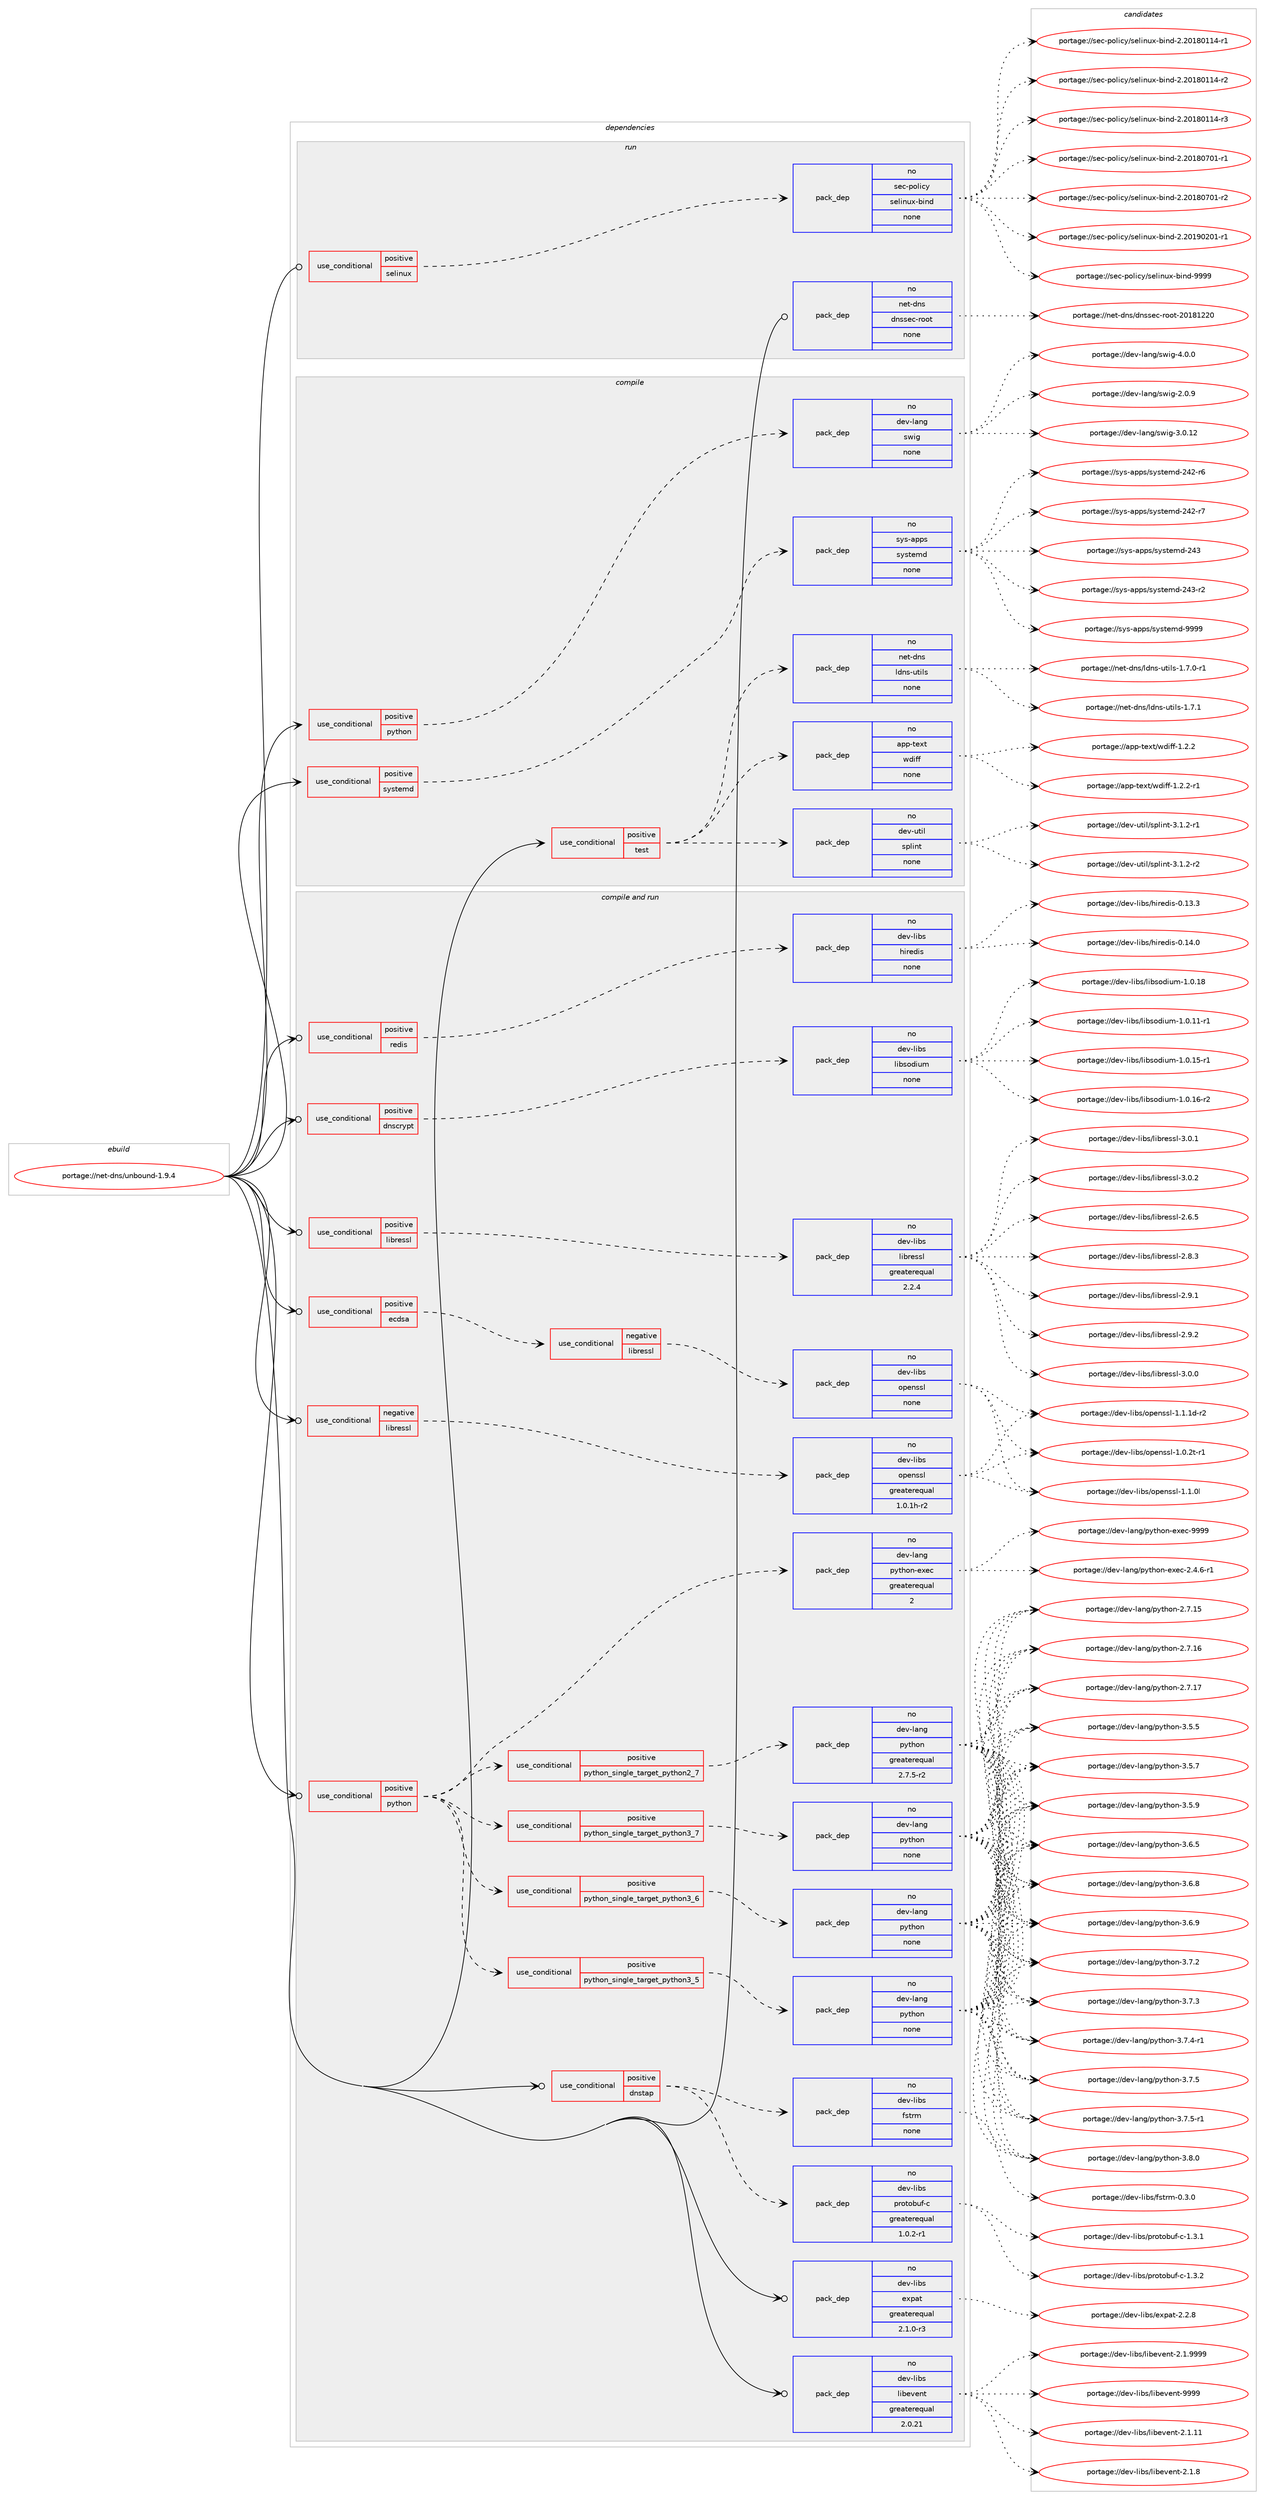 digraph prolog {

# *************
# Graph options
# *************

newrank=true;
concentrate=true;
compound=true;
graph [rankdir=LR,fontname=Helvetica,fontsize=10,ranksep=1.5];#, ranksep=2.5, nodesep=0.2];
edge  [arrowhead=vee];
node  [fontname=Helvetica,fontsize=10];

# **********
# The ebuild
# **********

subgraph cluster_leftcol {
color=gray;
rank=same;
label=<<i>ebuild</i>>;
id [label="portage://net-dns/unbound-1.9.4", color=red, width=4, href="../net-dns/unbound-1.9.4.svg"];
}

# ****************
# The dependencies
# ****************

subgraph cluster_midcol {
color=gray;
label=<<i>dependencies</i>>;
subgraph cluster_compile {
fillcolor="#eeeeee";
style=filled;
label=<<i>compile</i>>;
subgraph cond87849 {
dependency351592 [label=<<TABLE BORDER="0" CELLBORDER="1" CELLSPACING="0" CELLPADDING="4"><TR><TD ROWSPAN="3" CELLPADDING="10">use_conditional</TD></TR><TR><TD>positive</TD></TR><TR><TD>python</TD></TR></TABLE>>, shape=none, color=red];
subgraph pack257938 {
dependency351593 [label=<<TABLE BORDER="0" CELLBORDER="1" CELLSPACING="0" CELLPADDING="4" WIDTH="220"><TR><TD ROWSPAN="6" CELLPADDING="30">pack_dep</TD></TR><TR><TD WIDTH="110">no</TD></TR><TR><TD>dev-lang</TD></TR><TR><TD>swig</TD></TR><TR><TD>none</TD></TR><TR><TD></TD></TR></TABLE>>, shape=none, color=blue];
}
dependency351592:e -> dependency351593:w [weight=20,style="dashed",arrowhead="vee"];
}
id:e -> dependency351592:w [weight=20,style="solid",arrowhead="vee"];
subgraph cond87850 {
dependency351594 [label=<<TABLE BORDER="0" CELLBORDER="1" CELLSPACING="0" CELLPADDING="4"><TR><TD ROWSPAN="3" CELLPADDING="10">use_conditional</TD></TR><TR><TD>positive</TD></TR><TR><TD>systemd</TD></TR></TABLE>>, shape=none, color=red];
subgraph pack257939 {
dependency351595 [label=<<TABLE BORDER="0" CELLBORDER="1" CELLSPACING="0" CELLPADDING="4" WIDTH="220"><TR><TD ROWSPAN="6" CELLPADDING="30">pack_dep</TD></TR><TR><TD WIDTH="110">no</TD></TR><TR><TD>sys-apps</TD></TR><TR><TD>systemd</TD></TR><TR><TD>none</TD></TR><TR><TD></TD></TR></TABLE>>, shape=none, color=blue];
}
dependency351594:e -> dependency351595:w [weight=20,style="dashed",arrowhead="vee"];
}
id:e -> dependency351594:w [weight=20,style="solid",arrowhead="vee"];
subgraph cond87851 {
dependency351596 [label=<<TABLE BORDER="0" CELLBORDER="1" CELLSPACING="0" CELLPADDING="4"><TR><TD ROWSPAN="3" CELLPADDING="10">use_conditional</TD></TR><TR><TD>positive</TD></TR><TR><TD>test</TD></TR></TABLE>>, shape=none, color=red];
subgraph pack257940 {
dependency351597 [label=<<TABLE BORDER="0" CELLBORDER="1" CELLSPACING="0" CELLPADDING="4" WIDTH="220"><TR><TD ROWSPAN="6" CELLPADDING="30">pack_dep</TD></TR><TR><TD WIDTH="110">no</TD></TR><TR><TD>net-dns</TD></TR><TR><TD>ldns-utils</TD></TR><TR><TD>none</TD></TR><TR><TD></TD></TR></TABLE>>, shape=none, color=blue];
}
dependency351596:e -> dependency351597:w [weight=20,style="dashed",arrowhead="vee"];
subgraph pack257941 {
dependency351598 [label=<<TABLE BORDER="0" CELLBORDER="1" CELLSPACING="0" CELLPADDING="4" WIDTH="220"><TR><TD ROWSPAN="6" CELLPADDING="30">pack_dep</TD></TR><TR><TD WIDTH="110">no</TD></TR><TR><TD>dev-util</TD></TR><TR><TD>splint</TD></TR><TR><TD>none</TD></TR><TR><TD></TD></TR></TABLE>>, shape=none, color=blue];
}
dependency351596:e -> dependency351598:w [weight=20,style="dashed",arrowhead="vee"];
subgraph pack257942 {
dependency351599 [label=<<TABLE BORDER="0" CELLBORDER="1" CELLSPACING="0" CELLPADDING="4" WIDTH="220"><TR><TD ROWSPAN="6" CELLPADDING="30">pack_dep</TD></TR><TR><TD WIDTH="110">no</TD></TR><TR><TD>app-text</TD></TR><TR><TD>wdiff</TD></TR><TR><TD>none</TD></TR><TR><TD></TD></TR></TABLE>>, shape=none, color=blue];
}
dependency351596:e -> dependency351599:w [weight=20,style="dashed",arrowhead="vee"];
}
id:e -> dependency351596:w [weight=20,style="solid",arrowhead="vee"];
}
subgraph cluster_compileandrun {
fillcolor="#eeeeee";
style=filled;
label=<<i>compile and run</i>>;
subgraph cond87852 {
dependency351600 [label=<<TABLE BORDER="0" CELLBORDER="1" CELLSPACING="0" CELLPADDING="4"><TR><TD ROWSPAN="3" CELLPADDING="10">use_conditional</TD></TR><TR><TD>negative</TD></TR><TR><TD>libressl</TD></TR></TABLE>>, shape=none, color=red];
subgraph pack257943 {
dependency351601 [label=<<TABLE BORDER="0" CELLBORDER="1" CELLSPACING="0" CELLPADDING="4" WIDTH="220"><TR><TD ROWSPAN="6" CELLPADDING="30">pack_dep</TD></TR><TR><TD WIDTH="110">no</TD></TR><TR><TD>dev-libs</TD></TR><TR><TD>openssl</TD></TR><TR><TD>greaterequal</TD></TR><TR><TD>1.0.1h-r2</TD></TR></TABLE>>, shape=none, color=blue];
}
dependency351600:e -> dependency351601:w [weight=20,style="dashed",arrowhead="vee"];
}
id:e -> dependency351600:w [weight=20,style="solid",arrowhead="odotvee"];
subgraph cond87853 {
dependency351602 [label=<<TABLE BORDER="0" CELLBORDER="1" CELLSPACING="0" CELLPADDING="4"><TR><TD ROWSPAN="3" CELLPADDING="10">use_conditional</TD></TR><TR><TD>positive</TD></TR><TR><TD>dnscrypt</TD></TR></TABLE>>, shape=none, color=red];
subgraph pack257944 {
dependency351603 [label=<<TABLE BORDER="0" CELLBORDER="1" CELLSPACING="0" CELLPADDING="4" WIDTH="220"><TR><TD ROWSPAN="6" CELLPADDING="30">pack_dep</TD></TR><TR><TD WIDTH="110">no</TD></TR><TR><TD>dev-libs</TD></TR><TR><TD>libsodium</TD></TR><TR><TD>none</TD></TR><TR><TD></TD></TR></TABLE>>, shape=none, color=blue];
}
dependency351602:e -> dependency351603:w [weight=20,style="dashed",arrowhead="vee"];
}
id:e -> dependency351602:w [weight=20,style="solid",arrowhead="odotvee"];
subgraph cond87854 {
dependency351604 [label=<<TABLE BORDER="0" CELLBORDER="1" CELLSPACING="0" CELLPADDING="4"><TR><TD ROWSPAN="3" CELLPADDING="10">use_conditional</TD></TR><TR><TD>positive</TD></TR><TR><TD>dnstap</TD></TR></TABLE>>, shape=none, color=red];
subgraph pack257945 {
dependency351605 [label=<<TABLE BORDER="0" CELLBORDER="1" CELLSPACING="0" CELLPADDING="4" WIDTH="220"><TR><TD ROWSPAN="6" CELLPADDING="30">pack_dep</TD></TR><TR><TD WIDTH="110">no</TD></TR><TR><TD>dev-libs</TD></TR><TR><TD>fstrm</TD></TR><TR><TD>none</TD></TR><TR><TD></TD></TR></TABLE>>, shape=none, color=blue];
}
dependency351604:e -> dependency351605:w [weight=20,style="dashed",arrowhead="vee"];
subgraph pack257946 {
dependency351606 [label=<<TABLE BORDER="0" CELLBORDER="1" CELLSPACING="0" CELLPADDING="4" WIDTH="220"><TR><TD ROWSPAN="6" CELLPADDING="30">pack_dep</TD></TR><TR><TD WIDTH="110">no</TD></TR><TR><TD>dev-libs</TD></TR><TR><TD>protobuf-c</TD></TR><TR><TD>greaterequal</TD></TR><TR><TD>1.0.2-r1</TD></TR></TABLE>>, shape=none, color=blue];
}
dependency351604:e -> dependency351606:w [weight=20,style="dashed",arrowhead="vee"];
}
id:e -> dependency351604:w [weight=20,style="solid",arrowhead="odotvee"];
subgraph cond87855 {
dependency351607 [label=<<TABLE BORDER="0" CELLBORDER="1" CELLSPACING="0" CELLPADDING="4"><TR><TD ROWSPAN="3" CELLPADDING="10">use_conditional</TD></TR><TR><TD>positive</TD></TR><TR><TD>ecdsa</TD></TR></TABLE>>, shape=none, color=red];
subgraph cond87856 {
dependency351608 [label=<<TABLE BORDER="0" CELLBORDER="1" CELLSPACING="0" CELLPADDING="4"><TR><TD ROWSPAN="3" CELLPADDING="10">use_conditional</TD></TR><TR><TD>negative</TD></TR><TR><TD>libressl</TD></TR></TABLE>>, shape=none, color=red];
subgraph pack257947 {
dependency351609 [label=<<TABLE BORDER="0" CELLBORDER="1" CELLSPACING="0" CELLPADDING="4" WIDTH="220"><TR><TD ROWSPAN="6" CELLPADDING="30">pack_dep</TD></TR><TR><TD WIDTH="110">no</TD></TR><TR><TD>dev-libs</TD></TR><TR><TD>openssl</TD></TR><TR><TD>none</TD></TR><TR><TD></TD></TR></TABLE>>, shape=none, color=blue];
}
dependency351608:e -> dependency351609:w [weight=20,style="dashed",arrowhead="vee"];
}
dependency351607:e -> dependency351608:w [weight=20,style="dashed",arrowhead="vee"];
}
id:e -> dependency351607:w [weight=20,style="solid",arrowhead="odotvee"];
subgraph cond87857 {
dependency351610 [label=<<TABLE BORDER="0" CELLBORDER="1" CELLSPACING="0" CELLPADDING="4"><TR><TD ROWSPAN="3" CELLPADDING="10">use_conditional</TD></TR><TR><TD>positive</TD></TR><TR><TD>libressl</TD></TR></TABLE>>, shape=none, color=red];
subgraph pack257948 {
dependency351611 [label=<<TABLE BORDER="0" CELLBORDER="1" CELLSPACING="0" CELLPADDING="4" WIDTH="220"><TR><TD ROWSPAN="6" CELLPADDING="30">pack_dep</TD></TR><TR><TD WIDTH="110">no</TD></TR><TR><TD>dev-libs</TD></TR><TR><TD>libressl</TD></TR><TR><TD>greaterequal</TD></TR><TR><TD>2.2.4</TD></TR></TABLE>>, shape=none, color=blue];
}
dependency351610:e -> dependency351611:w [weight=20,style="dashed",arrowhead="vee"];
}
id:e -> dependency351610:w [weight=20,style="solid",arrowhead="odotvee"];
subgraph cond87858 {
dependency351612 [label=<<TABLE BORDER="0" CELLBORDER="1" CELLSPACING="0" CELLPADDING="4"><TR><TD ROWSPAN="3" CELLPADDING="10">use_conditional</TD></TR><TR><TD>positive</TD></TR><TR><TD>python</TD></TR></TABLE>>, shape=none, color=red];
subgraph cond87859 {
dependency351613 [label=<<TABLE BORDER="0" CELLBORDER="1" CELLSPACING="0" CELLPADDING="4"><TR><TD ROWSPAN="3" CELLPADDING="10">use_conditional</TD></TR><TR><TD>positive</TD></TR><TR><TD>python_single_target_python2_7</TD></TR></TABLE>>, shape=none, color=red];
subgraph pack257949 {
dependency351614 [label=<<TABLE BORDER="0" CELLBORDER="1" CELLSPACING="0" CELLPADDING="4" WIDTH="220"><TR><TD ROWSPAN="6" CELLPADDING="30">pack_dep</TD></TR><TR><TD WIDTH="110">no</TD></TR><TR><TD>dev-lang</TD></TR><TR><TD>python</TD></TR><TR><TD>greaterequal</TD></TR><TR><TD>2.7.5-r2</TD></TR></TABLE>>, shape=none, color=blue];
}
dependency351613:e -> dependency351614:w [weight=20,style="dashed",arrowhead="vee"];
}
dependency351612:e -> dependency351613:w [weight=20,style="dashed",arrowhead="vee"];
subgraph cond87860 {
dependency351615 [label=<<TABLE BORDER="0" CELLBORDER="1" CELLSPACING="0" CELLPADDING="4"><TR><TD ROWSPAN="3" CELLPADDING="10">use_conditional</TD></TR><TR><TD>positive</TD></TR><TR><TD>python_single_target_python3_5</TD></TR></TABLE>>, shape=none, color=red];
subgraph pack257950 {
dependency351616 [label=<<TABLE BORDER="0" CELLBORDER="1" CELLSPACING="0" CELLPADDING="4" WIDTH="220"><TR><TD ROWSPAN="6" CELLPADDING="30">pack_dep</TD></TR><TR><TD WIDTH="110">no</TD></TR><TR><TD>dev-lang</TD></TR><TR><TD>python</TD></TR><TR><TD>none</TD></TR><TR><TD></TD></TR></TABLE>>, shape=none, color=blue];
}
dependency351615:e -> dependency351616:w [weight=20,style="dashed",arrowhead="vee"];
}
dependency351612:e -> dependency351615:w [weight=20,style="dashed",arrowhead="vee"];
subgraph cond87861 {
dependency351617 [label=<<TABLE BORDER="0" CELLBORDER="1" CELLSPACING="0" CELLPADDING="4"><TR><TD ROWSPAN="3" CELLPADDING="10">use_conditional</TD></TR><TR><TD>positive</TD></TR><TR><TD>python_single_target_python3_6</TD></TR></TABLE>>, shape=none, color=red];
subgraph pack257951 {
dependency351618 [label=<<TABLE BORDER="0" CELLBORDER="1" CELLSPACING="0" CELLPADDING="4" WIDTH="220"><TR><TD ROWSPAN="6" CELLPADDING="30">pack_dep</TD></TR><TR><TD WIDTH="110">no</TD></TR><TR><TD>dev-lang</TD></TR><TR><TD>python</TD></TR><TR><TD>none</TD></TR><TR><TD></TD></TR></TABLE>>, shape=none, color=blue];
}
dependency351617:e -> dependency351618:w [weight=20,style="dashed",arrowhead="vee"];
}
dependency351612:e -> dependency351617:w [weight=20,style="dashed",arrowhead="vee"];
subgraph cond87862 {
dependency351619 [label=<<TABLE BORDER="0" CELLBORDER="1" CELLSPACING="0" CELLPADDING="4"><TR><TD ROWSPAN="3" CELLPADDING="10">use_conditional</TD></TR><TR><TD>positive</TD></TR><TR><TD>python_single_target_python3_7</TD></TR></TABLE>>, shape=none, color=red];
subgraph pack257952 {
dependency351620 [label=<<TABLE BORDER="0" CELLBORDER="1" CELLSPACING="0" CELLPADDING="4" WIDTH="220"><TR><TD ROWSPAN="6" CELLPADDING="30">pack_dep</TD></TR><TR><TD WIDTH="110">no</TD></TR><TR><TD>dev-lang</TD></TR><TR><TD>python</TD></TR><TR><TD>none</TD></TR><TR><TD></TD></TR></TABLE>>, shape=none, color=blue];
}
dependency351619:e -> dependency351620:w [weight=20,style="dashed",arrowhead="vee"];
}
dependency351612:e -> dependency351619:w [weight=20,style="dashed",arrowhead="vee"];
subgraph pack257953 {
dependency351621 [label=<<TABLE BORDER="0" CELLBORDER="1" CELLSPACING="0" CELLPADDING="4" WIDTH="220"><TR><TD ROWSPAN="6" CELLPADDING="30">pack_dep</TD></TR><TR><TD WIDTH="110">no</TD></TR><TR><TD>dev-lang</TD></TR><TR><TD>python-exec</TD></TR><TR><TD>greaterequal</TD></TR><TR><TD>2</TD></TR></TABLE>>, shape=none, color=blue];
}
dependency351612:e -> dependency351621:w [weight=20,style="dashed",arrowhead="vee"];
}
id:e -> dependency351612:w [weight=20,style="solid",arrowhead="odotvee"];
subgraph cond87863 {
dependency351622 [label=<<TABLE BORDER="0" CELLBORDER="1" CELLSPACING="0" CELLPADDING="4"><TR><TD ROWSPAN="3" CELLPADDING="10">use_conditional</TD></TR><TR><TD>positive</TD></TR><TR><TD>redis</TD></TR></TABLE>>, shape=none, color=red];
subgraph pack257954 {
dependency351623 [label=<<TABLE BORDER="0" CELLBORDER="1" CELLSPACING="0" CELLPADDING="4" WIDTH="220"><TR><TD ROWSPAN="6" CELLPADDING="30">pack_dep</TD></TR><TR><TD WIDTH="110">no</TD></TR><TR><TD>dev-libs</TD></TR><TR><TD>hiredis</TD></TR><TR><TD>none</TD></TR><TR><TD></TD></TR></TABLE>>, shape=none, color=blue];
}
dependency351622:e -> dependency351623:w [weight=20,style="dashed",arrowhead="vee"];
}
id:e -> dependency351622:w [weight=20,style="solid",arrowhead="odotvee"];
subgraph pack257955 {
dependency351624 [label=<<TABLE BORDER="0" CELLBORDER="1" CELLSPACING="0" CELLPADDING="4" WIDTH="220"><TR><TD ROWSPAN="6" CELLPADDING="30">pack_dep</TD></TR><TR><TD WIDTH="110">no</TD></TR><TR><TD>dev-libs</TD></TR><TR><TD>expat</TD></TR><TR><TD>greaterequal</TD></TR><TR><TD>2.1.0-r3</TD></TR></TABLE>>, shape=none, color=blue];
}
id:e -> dependency351624:w [weight=20,style="solid",arrowhead="odotvee"];
subgraph pack257956 {
dependency351625 [label=<<TABLE BORDER="0" CELLBORDER="1" CELLSPACING="0" CELLPADDING="4" WIDTH="220"><TR><TD ROWSPAN="6" CELLPADDING="30">pack_dep</TD></TR><TR><TD WIDTH="110">no</TD></TR><TR><TD>dev-libs</TD></TR><TR><TD>libevent</TD></TR><TR><TD>greaterequal</TD></TR><TR><TD>2.0.21</TD></TR></TABLE>>, shape=none, color=blue];
}
id:e -> dependency351625:w [weight=20,style="solid",arrowhead="odotvee"];
}
subgraph cluster_run {
fillcolor="#eeeeee";
style=filled;
label=<<i>run</i>>;
subgraph cond87864 {
dependency351626 [label=<<TABLE BORDER="0" CELLBORDER="1" CELLSPACING="0" CELLPADDING="4"><TR><TD ROWSPAN="3" CELLPADDING="10">use_conditional</TD></TR><TR><TD>positive</TD></TR><TR><TD>selinux</TD></TR></TABLE>>, shape=none, color=red];
subgraph pack257957 {
dependency351627 [label=<<TABLE BORDER="0" CELLBORDER="1" CELLSPACING="0" CELLPADDING="4" WIDTH="220"><TR><TD ROWSPAN="6" CELLPADDING="30">pack_dep</TD></TR><TR><TD WIDTH="110">no</TD></TR><TR><TD>sec-policy</TD></TR><TR><TD>selinux-bind</TD></TR><TR><TD>none</TD></TR><TR><TD></TD></TR></TABLE>>, shape=none, color=blue];
}
dependency351626:e -> dependency351627:w [weight=20,style="dashed",arrowhead="vee"];
}
id:e -> dependency351626:w [weight=20,style="solid",arrowhead="odot"];
subgraph pack257958 {
dependency351628 [label=<<TABLE BORDER="0" CELLBORDER="1" CELLSPACING="0" CELLPADDING="4" WIDTH="220"><TR><TD ROWSPAN="6" CELLPADDING="30">pack_dep</TD></TR><TR><TD WIDTH="110">no</TD></TR><TR><TD>net-dns</TD></TR><TR><TD>dnssec-root</TD></TR><TR><TD>none</TD></TR><TR><TD></TD></TR></TABLE>>, shape=none, color=blue];
}
id:e -> dependency351628:w [weight=20,style="solid",arrowhead="odot"];
}
}

# **************
# The candidates
# **************

subgraph cluster_choices {
rank=same;
color=gray;
label=<<i>candidates</i>>;

subgraph choice257938 {
color=black;
nodesep=1;
choiceportage100101118451089711010347115119105103455046484657 [label="portage://dev-lang/swig-2.0.9", color=red, width=4,href="../dev-lang/swig-2.0.9.svg"];
choiceportage10010111845108971101034711511910510345514648464950 [label="portage://dev-lang/swig-3.0.12", color=red, width=4,href="../dev-lang/swig-3.0.12.svg"];
choiceportage100101118451089711010347115119105103455246484648 [label="portage://dev-lang/swig-4.0.0", color=red, width=4,href="../dev-lang/swig-4.0.0.svg"];
dependency351593:e -> choiceportage100101118451089711010347115119105103455046484657:w [style=dotted,weight="100"];
dependency351593:e -> choiceportage10010111845108971101034711511910510345514648464950:w [style=dotted,weight="100"];
dependency351593:e -> choiceportage100101118451089711010347115119105103455246484648:w [style=dotted,weight="100"];
}
subgraph choice257939 {
color=black;
nodesep=1;
choiceportage115121115459711211211547115121115116101109100455052504511454 [label="portage://sys-apps/systemd-242-r6", color=red, width=4,href="../sys-apps/systemd-242-r6.svg"];
choiceportage115121115459711211211547115121115116101109100455052504511455 [label="portage://sys-apps/systemd-242-r7", color=red, width=4,href="../sys-apps/systemd-242-r7.svg"];
choiceportage11512111545971121121154711512111511610110910045505251 [label="portage://sys-apps/systemd-243", color=red, width=4,href="../sys-apps/systemd-243.svg"];
choiceportage115121115459711211211547115121115116101109100455052514511450 [label="portage://sys-apps/systemd-243-r2", color=red, width=4,href="../sys-apps/systemd-243-r2.svg"];
choiceportage1151211154597112112115471151211151161011091004557575757 [label="portage://sys-apps/systemd-9999", color=red, width=4,href="../sys-apps/systemd-9999.svg"];
dependency351595:e -> choiceportage115121115459711211211547115121115116101109100455052504511454:w [style=dotted,weight="100"];
dependency351595:e -> choiceportage115121115459711211211547115121115116101109100455052504511455:w [style=dotted,weight="100"];
dependency351595:e -> choiceportage11512111545971121121154711512111511610110910045505251:w [style=dotted,weight="100"];
dependency351595:e -> choiceportage115121115459711211211547115121115116101109100455052514511450:w [style=dotted,weight="100"];
dependency351595:e -> choiceportage1151211154597112112115471151211151161011091004557575757:w [style=dotted,weight="100"];
}
subgraph choice257940 {
color=black;
nodesep=1;
choiceportage1101011164510011011547108100110115451171161051081154549465546484511449 [label="portage://net-dns/ldns-utils-1.7.0-r1", color=red, width=4,href="../net-dns/ldns-utils-1.7.0-r1.svg"];
choiceportage110101116451001101154710810011011545117116105108115454946554649 [label="portage://net-dns/ldns-utils-1.7.1", color=red, width=4,href="../net-dns/ldns-utils-1.7.1.svg"];
dependency351597:e -> choiceportage1101011164510011011547108100110115451171161051081154549465546484511449:w [style=dotted,weight="100"];
dependency351597:e -> choiceportage110101116451001101154710810011011545117116105108115454946554649:w [style=dotted,weight="100"];
}
subgraph choice257941 {
color=black;
nodesep=1;
choiceportage10010111845117116105108471151121081051101164551464946504511449 [label="portage://dev-util/splint-3.1.2-r1", color=red, width=4,href="../dev-util/splint-3.1.2-r1.svg"];
choiceportage10010111845117116105108471151121081051101164551464946504511450 [label="portage://dev-util/splint-3.1.2-r2", color=red, width=4,href="../dev-util/splint-3.1.2-r2.svg"];
dependency351598:e -> choiceportage10010111845117116105108471151121081051101164551464946504511449:w [style=dotted,weight="100"];
dependency351598:e -> choiceportage10010111845117116105108471151121081051101164551464946504511450:w [style=dotted,weight="100"];
}
subgraph choice257942 {
color=black;
nodesep=1;
choiceportage971121124511610112011647119100105102102454946504650 [label="portage://app-text/wdiff-1.2.2", color=red, width=4,href="../app-text/wdiff-1.2.2.svg"];
choiceportage9711211245116101120116471191001051021024549465046504511449 [label="portage://app-text/wdiff-1.2.2-r1", color=red, width=4,href="../app-text/wdiff-1.2.2-r1.svg"];
dependency351599:e -> choiceportage971121124511610112011647119100105102102454946504650:w [style=dotted,weight="100"];
dependency351599:e -> choiceportage9711211245116101120116471191001051021024549465046504511449:w [style=dotted,weight="100"];
}
subgraph choice257943 {
color=black;
nodesep=1;
choiceportage1001011184510810598115471111121011101151151084549464846501164511449 [label="portage://dev-libs/openssl-1.0.2t-r1", color=red, width=4,href="../dev-libs/openssl-1.0.2t-r1.svg"];
choiceportage100101118451081059811547111112101110115115108454946494648108 [label="portage://dev-libs/openssl-1.1.0l", color=red, width=4,href="../dev-libs/openssl-1.1.0l.svg"];
choiceportage1001011184510810598115471111121011101151151084549464946491004511450 [label="portage://dev-libs/openssl-1.1.1d-r2", color=red, width=4,href="../dev-libs/openssl-1.1.1d-r2.svg"];
dependency351601:e -> choiceportage1001011184510810598115471111121011101151151084549464846501164511449:w [style=dotted,weight="100"];
dependency351601:e -> choiceportage100101118451081059811547111112101110115115108454946494648108:w [style=dotted,weight="100"];
dependency351601:e -> choiceportage1001011184510810598115471111121011101151151084549464946491004511450:w [style=dotted,weight="100"];
}
subgraph choice257944 {
color=black;
nodesep=1;
choiceportage10010111845108105981154710810598115111100105117109454946484649494511449 [label="portage://dev-libs/libsodium-1.0.11-r1", color=red, width=4,href="../dev-libs/libsodium-1.0.11-r1.svg"];
choiceportage10010111845108105981154710810598115111100105117109454946484649534511449 [label="portage://dev-libs/libsodium-1.0.15-r1", color=red, width=4,href="../dev-libs/libsodium-1.0.15-r1.svg"];
choiceportage10010111845108105981154710810598115111100105117109454946484649544511450 [label="portage://dev-libs/libsodium-1.0.16-r2", color=red, width=4,href="../dev-libs/libsodium-1.0.16-r2.svg"];
choiceportage1001011184510810598115471081059811511110010511710945494648464956 [label="portage://dev-libs/libsodium-1.0.18", color=red, width=4,href="../dev-libs/libsodium-1.0.18.svg"];
dependency351603:e -> choiceportage10010111845108105981154710810598115111100105117109454946484649494511449:w [style=dotted,weight="100"];
dependency351603:e -> choiceportage10010111845108105981154710810598115111100105117109454946484649534511449:w [style=dotted,weight="100"];
dependency351603:e -> choiceportage10010111845108105981154710810598115111100105117109454946484649544511450:w [style=dotted,weight="100"];
dependency351603:e -> choiceportage1001011184510810598115471081059811511110010511710945494648464956:w [style=dotted,weight="100"];
}
subgraph choice257945 {
color=black;
nodesep=1;
choiceportage100101118451081059811547102115116114109454846514648 [label="portage://dev-libs/fstrm-0.3.0", color=red, width=4,href="../dev-libs/fstrm-0.3.0.svg"];
dependency351605:e -> choiceportage100101118451081059811547102115116114109454846514648:w [style=dotted,weight="100"];
}
subgraph choice257946 {
color=black;
nodesep=1;
choiceportage100101118451081059811547112114111116111981171024599454946514649 [label="portage://dev-libs/protobuf-c-1.3.1", color=red, width=4,href="../dev-libs/protobuf-c-1.3.1.svg"];
choiceportage100101118451081059811547112114111116111981171024599454946514650 [label="portage://dev-libs/protobuf-c-1.3.2", color=red, width=4,href="../dev-libs/protobuf-c-1.3.2.svg"];
dependency351606:e -> choiceportage100101118451081059811547112114111116111981171024599454946514649:w [style=dotted,weight="100"];
dependency351606:e -> choiceportage100101118451081059811547112114111116111981171024599454946514650:w [style=dotted,weight="100"];
}
subgraph choice257947 {
color=black;
nodesep=1;
choiceportage1001011184510810598115471111121011101151151084549464846501164511449 [label="portage://dev-libs/openssl-1.0.2t-r1", color=red, width=4,href="../dev-libs/openssl-1.0.2t-r1.svg"];
choiceportage100101118451081059811547111112101110115115108454946494648108 [label="portage://dev-libs/openssl-1.1.0l", color=red, width=4,href="../dev-libs/openssl-1.1.0l.svg"];
choiceportage1001011184510810598115471111121011101151151084549464946491004511450 [label="portage://dev-libs/openssl-1.1.1d-r2", color=red, width=4,href="../dev-libs/openssl-1.1.1d-r2.svg"];
dependency351609:e -> choiceportage1001011184510810598115471111121011101151151084549464846501164511449:w [style=dotted,weight="100"];
dependency351609:e -> choiceportage100101118451081059811547111112101110115115108454946494648108:w [style=dotted,weight="100"];
dependency351609:e -> choiceportage1001011184510810598115471111121011101151151084549464946491004511450:w [style=dotted,weight="100"];
}
subgraph choice257948 {
color=black;
nodesep=1;
choiceportage10010111845108105981154710810598114101115115108455046544653 [label="portage://dev-libs/libressl-2.6.5", color=red, width=4,href="../dev-libs/libressl-2.6.5.svg"];
choiceportage10010111845108105981154710810598114101115115108455046564651 [label="portage://dev-libs/libressl-2.8.3", color=red, width=4,href="../dev-libs/libressl-2.8.3.svg"];
choiceportage10010111845108105981154710810598114101115115108455046574649 [label="portage://dev-libs/libressl-2.9.1", color=red, width=4,href="../dev-libs/libressl-2.9.1.svg"];
choiceportage10010111845108105981154710810598114101115115108455046574650 [label="portage://dev-libs/libressl-2.9.2", color=red, width=4,href="../dev-libs/libressl-2.9.2.svg"];
choiceportage10010111845108105981154710810598114101115115108455146484648 [label="portage://dev-libs/libressl-3.0.0", color=red, width=4,href="../dev-libs/libressl-3.0.0.svg"];
choiceportage10010111845108105981154710810598114101115115108455146484649 [label="portage://dev-libs/libressl-3.0.1", color=red, width=4,href="../dev-libs/libressl-3.0.1.svg"];
choiceportage10010111845108105981154710810598114101115115108455146484650 [label="portage://dev-libs/libressl-3.0.2", color=red, width=4,href="../dev-libs/libressl-3.0.2.svg"];
dependency351611:e -> choiceportage10010111845108105981154710810598114101115115108455046544653:w [style=dotted,weight="100"];
dependency351611:e -> choiceportage10010111845108105981154710810598114101115115108455046564651:w [style=dotted,weight="100"];
dependency351611:e -> choiceportage10010111845108105981154710810598114101115115108455046574649:w [style=dotted,weight="100"];
dependency351611:e -> choiceportage10010111845108105981154710810598114101115115108455046574650:w [style=dotted,weight="100"];
dependency351611:e -> choiceportage10010111845108105981154710810598114101115115108455146484648:w [style=dotted,weight="100"];
dependency351611:e -> choiceportage10010111845108105981154710810598114101115115108455146484649:w [style=dotted,weight="100"];
dependency351611:e -> choiceportage10010111845108105981154710810598114101115115108455146484650:w [style=dotted,weight="100"];
}
subgraph choice257949 {
color=black;
nodesep=1;
choiceportage10010111845108971101034711212111610411111045504655464953 [label="portage://dev-lang/python-2.7.15", color=red, width=4,href="../dev-lang/python-2.7.15.svg"];
choiceportage10010111845108971101034711212111610411111045504655464954 [label="portage://dev-lang/python-2.7.16", color=red, width=4,href="../dev-lang/python-2.7.16.svg"];
choiceportage10010111845108971101034711212111610411111045504655464955 [label="portage://dev-lang/python-2.7.17", color=red, width=4,href="../dev-lang/python-2.7.17.svg"];
choiceportage100101118451089711010347112121116104111110455146534653 [label="portage://dev-lang/python-3.5.5", color=red, width=4,href="../dev-lang/python-3.5.5.svg"];
choiceportage100101118451089711010347112121116104111110455146534655 [label="portage://dev-lang/python-3.5.7", color=red, width=4,href="../dev-lang/python-3.5.7.svg"];
choiceportage100101118451089711010347112121116104111110455146534657 [label="portage://dev-lang/python-3.5.9", color=red, width=4,href="../dev-lang/python-3.5.9.svg"];
choiceportage100101118451089711010347112121116104111110455146544653 [label="portage://dev-lang/python-3.6.5", color=red, width=4,href="../dev-lang/python-3.6.5.svg"];
choiceportage100101118451089711010347112121116104111110455146544656 [label="portage://dev-lang/python-3.6.8", color=red, width=4,href="../dev-lang/python-3.6.8.svg"];
choiceportage100101118451089711010347112121116104111110455146544657 [label="portage://dev-lang/python-3.6.9", color=red, width=4,href="../dev-lang/python-3.6.9.svg"];
choiceportage100101118451089711010347112121116104111110455146554650 [label="portage://dev-lang/python-3.7.2", color=red, width=4,href="../dev-lang/python-3.7.2.svg"];
choiceportage100101118451089711010347112121116104111110455146554651 [label="portage://dev-lang/python-3.7.3", color=red, width=4,href="../dev-lang/python-3.7.3.svg"];
choiceportage1001011184510897110103471121211161041111104551465546524511449 [label="portage://dev-lang/python-3.7.4-r1", color=red, width=4,href="../dev-lang/python-3.7.4-r1.svg"];
choiceportage100101118451089711010347112121116104111110455146554653 [label="portage://dev-lang/python-3.7.5", color=red, width=4,href="../dev-lang/python-3.7.5.svg"];
choiceportage1001011184510897110103471121211161041111104551465546534511449 [label="portage://dev-lang/python-3.7.5-r1", color=red, width=4,href="../dev-lang/python-3.7.5-r1.svg"];
choiceportage100101118451089711010347112121116104111110455146564648 [label="portage://dev-lang/python-3.8.0", color=red, width=4,href="../dev-lang/python-3.8.0.svg"];
dependency351614:e -> choiceportage10010111845108971101034711212111610411111045504655464953:w [style=dotted,weight="100"];
dependency351614:e -> choiceportage10010111845108971101034711212111610411111045504655464954:w [style=dotted,weight="100"];
dependency351614:e -> choiceportage10010111845108971101034711212111610411111045504655464955:w [style=dotted,weight="100"];
dependency351614:e -> choiceportage100101118451089711010347112121116104111110455146534653:w [style=dotted,weight="100"];
dependency351614:e -> choiceportage100101118451089711010347112121116104111110455146534655:w [style=dotted,weight="100"];
dependency351614:e -> choiceportage100101118451089711010347112121116104111110455146534657:w [style=dotted,weight="100"];
dependency351614:e -> choiceportage100101118451089711010347112121116104111110455146544653:w [style=dotted,weight="100"];
dependency351614:e -> choiceportage100101118451089711010347112121116104111110455146544656:w [style=dotted,weight="100"];
dependency351614:e -> choiceportage100101118451089711010347112121116104111110455146544657:w [style=dotted,weight="100"];
dependency351614:e -> choiceportage100101118451089711010347112121116104111110455146554650:w [style=dotted,weight="100"];
dependency351614:e -> choiceportage100101118451089711010347112121116104111110455146554651:w [style=dotted,weight="100"];
dependency351614:e -> choiceportage1001011184510897110103471121211161041111104551465546524511449:w [style=dotted,weight="100"];
dependency351614:e -> choiceportage100101118451089711010347112121116104111110455146554653:w [style=dotted,weight="100"];
dependency351614:e -> choiceportage1001011184510897110103471121211161041111104551465546534511449:w [style=dotted,weight="100"];
dependency351614:e -> choiceportage100101118451089711010347112121116104111110455146564648:w [style=dotted,weight="100"];
}
subgraph choice257950 {
color=black;
nodesep=1;
choiceportage10010111845108971101034711212111610411111045504655464953 [label="portage://dev-lang/python-2.7.15", color=red, width=4,href="../dev-lang/python-2.7.15.svg"];
choiceportage10010111845108971101034711212111610411111045504655464954 [label="portage://dev-lang/python-2.7.16", color=red, width=4,href="../dev-lang/python-2.7.16.svg"];
choiceportage10010111845108971101034711212111610411111045504655464955 [label="portage://dev-lang/python-2.7.17", color=red, width=4,href="../dev-lang/python-2.7.17.svg"];
choiceportage100101118451089711010347112121116104111110455146534653 [label="portage://dev-lang/python-3.5.5", color=red, width=4,href="../dev-lang/python-3.5.5.svg"];
choiceportage100101118451089711010347112121116104111110455146534655 [label="portage://dev-lang/python-3.5.7", color=red, width=4,href="../dev-lang/python-3.5.7.svg"];
choiceportage100101118451089711010347112121116104111110455146534657 [label="portage://dev-lang/python-3.5.9", color=red, width=4,href="../dev-lang/python-3.5.9.svg"];
choiceportage100101118451089711010347112121116104111110455146544653 [label="portage://dev-lang/python-3.6.5", color=red, width=4,href="../dev-lang/python-3.6.5.svg"];
choiceportage100101118451089711010347112121116104111110455146544656 [label="portage://dev-lang/python-3.6.8", color=red, width=4,href="../dev-lang/python-3.6.8.svg"];
choiceportage100101118451089711010347112121116104111110455146544657 [label="portage://dev-lang/python-3.6.9", color=red, width=4,href="../dev-lang/python-3.6.9.svg"];
choiceportage100101118451089711010347112121116104111110455146554650 [label="portage://dev-lang/python-3.7.2", color=red, width=4,href="../dev-lang/python-3.7.2.svg"];
choiceportage100101118451089711010347112121116104111110455146554651 [label="portage://dev-lang/python-3.7.3", color=red, width=4,href="../dev-lang/python-3.7.3.svg"];
choiceportage1001011184510897110103471121211161041111104551465546524511449 [label="portage://dev-lang/python-3.7.4-r1", color=red, width=4,href="../dev-lang/python-3.7.4-r1.svg"];
choiceportage100101118451089711010347112121116104111110455146554653 [label="portage://dev-lang/python-3.7.5", color=red, width=4,href="../dev-lang/python-3.7.5.svg"];
choiceportage1001011184510897110103471121211161041111104551465546534511449 [label="portage://dev-lang/python-3.7.5-r1", color=red, width=4,href="../dev-lang/python-3.7.5-r1.svg"];
choiceportage100101118451089711010347112121116104111110455146564648 [label="portage://dev-lang/python-3.8.0", color=red, width=4,href="../dev-lang/python-3.8.0.svg"];
dependency351616:e -> choiceportage10010111845108971101034711212111610411111045504655464953:w [style=dotted,weight="100"];
dependency351616:e -> choiceportage10010111845108971101034711212111610411111045504655464954:w [style=dotted,weight="100"];
dependency351616:e -> choiceportage10010111845108971101034711212111610411111045504655464955:w [style=dotted,weight="100"];
dependency351616:e -> choiceportage100101118451089711010347112121116104111110455146534653:w [style=dotted,weight="100"];
dependency351616:e -> choiceportage100101118451089711010347112121116104111110455146534655:w [style=dotted,weight="100"];
dependency351616:e -> choiceportage100101118451089711010347112121116104111110455146534657:w [style=dotted,weight="100"];
dependency351616:e -> choiceportage100101118451089711010347112121116104111110455146544653:w [style=dotted,weight="100"];
dependency351616:e -> choiceportage100101118451089711010347112121116104111110455146544656:w [style=dotted,weight="100"];
dependency351616:e -> choiceportage100101118451089711010347112121116104111110455146544657:w [style=dotted,weight="100"];
dependency351616:e -> choiceportage100101118451089711010347112121116104111110455146554650:w [style=dotted,weight="100"];
dependency351616:e -> choiceportage100101118451089711010347112121116104111110455146554651:w [style=dotted,weight="100"];
dependency351616:e -> choiceportage1001011184510897110103471121211161041111104551465546524511449:w [style=dotted,weight="100"];
dependency351616:e -> choiceportage100101118451089711010347112121116104111110455146554653:w [style=dotted,weight="100"];
dependency351616:e -> choiceportage1001011184510897110103471121211161041111104551465546534511449:w [style=dotted,weight="100"];
dependency351616:e -> choiceportage100101118451089711010347112121116104111110455146564648:w [style=dotted,weight="100"];
}
subgraph choice257951 {
color=black;
nodesep=1;
choiceportage10010111845108971101034711212111610411111045504655464953 [label="portage://dev-lang/python-2.7.15", color=red, width=4,href="../dev-lang/python-2.7.15.svg"];
choiceportage10010111845108971101034711212111610411111045504655464954 [label="portage://dev-lang/python-2.7.16", color=red, width=4,href="../dev-lang/python-2.7.16.svg"];
choiceportage10010111845108971101034711212111610411111045504655464955 [label="portage://dev-lang/python-2.7.17", color=red, width=4,href="../dev-lang/python-2.7.17.svg"];
choiceportage100101118451089711010347112121116104111110455146534653 [label="portage://dev-lang/python-3.5.5", color=red, width=4,href="../dev-lang/python-3.5.5.svg"];
choiceportage100101118451089711010347112121116104111110455146534655 [label="portage://dev-lang/python-3.5.7", color=red, width=4,href="../dev-lang/python-3.5.7.svg"];
choiceportage100101118451089711010347112121116104111110455146534657 [label="portage://dev-lang/python-3.5.9", color=red, width=4,href="../dev-lang/python-3.5.9.svg"];
choiceportage100101118451089711010347112121116104111110455146544653 [label="portage://dev-lang/python-3.6.5", color=red, width=4,href="../dev-lang/python-3.6.5.svg"];
choiceportage100101118451089711010347112121116104111110455146544656 [label="portage://dev-lang/python-3.6.8", color=red, width=4,href="../dev-lang/python-3.6.8.svg"];
choiceportage100101118451089711010347112121116104111110455146544657 [label="portage://dev-lang/python-3.6.9", color=red, width=4,href="../dev-lang/python-3.6.9.svg"];
choiceportage100101118451089711010347112121116104111110455146554650 [label="portage://dev-lang/python-3.7.2", color=red, width=4,href="../dev-lang/python-3.7.2.svg"];
choiceportage100101118451089711010347112121116104111110455146554651 [label="portage://dev-lang/python-3.7.3", color=red, width=4,href="../dev-lang/python-3.7.3.svg"];
choiceportage1001011184510897110103471121211161041111104551465546524511449 [label="portage://dev-lang/python-3.7.4-r1", color=red, width=4,href="../dev-lang/python-3.7.4-r1.svg"];
choiceportage100101118451089711010347112121116104111110455146554653 [label="portage://dev-lang/python-3.7.5", color=red, width=4,href="../dev-lang/python-3.7.5.svg"];
choiceportage1001011184510897110103471121211161041111104551465546534511449 [label="portage://dev-lang/python-3.7.5-r1", color=red, width=4,href="../dev-lang/python-3.7.5-r1.svg"];
choiceportage100101118451089711010347112121116104111110455146564648 [label="portage://dev-lang/python-3.8.0", color=red, width=4,href="../dev-lang/python-3.8.0.svg"];
dependency351618:e -> choiceportage10010111845108971101034711212111610411111045504655464953:w [style=dotted,weight="100"];
dependency351618:e -> choiceportage10010111845108971101034711212111610411111045504655464954:w [style=dotted,weight="100"];
dependency351618:e -> choiceportage10010111845108971101034711212111610411111045504655464955:w [style=dotted,weight="100"];
dependency351618:e -> choiceportage100101118451089711010347112121116104111110455146534653:w [style=dotted,weight="100"];
dependency351618:e -> choiceportage100101118451089711010347112121116104111110455146534655:w [style=dotted,weight="100"];
dependency351618:e -> choiceportage100101118451089711010347112121116104111110455146534657:w [style=dotted,weight="100"];
dependency351618:e -> choiceportage100101118451089711010347112121116104111110455146544653:w [style=dotted,weight="100"];
dependency351618:e -> choiceportage100101118451089711010347112121116104111110455146544656:w [style=dotted,weight="100"];
dependency351618:e -> choiceportage100101118451089711010347112121116104111110455146544657:w [style=dotted,weight="100"];
dependency351618:e -> choiceportage100101118451089711010347112121116104111110455146554650:w [style=dotted,weight="100"];
dependency351618:e -> choiceportage100101118451089711010347112121116104111110455146554651:w [style=dotted,weight="100"];
dependency351618:e -> choiceportage1001011184510897110103471121211161041111104551465546524511449:w [style=dotted,weight="100"];
dependency351618:e -> choiceportage100101118451089711010347112121116104111110455146554653:w [style=dotted,weight="100"];
dependency351618:e -> choiceportage1001011184510897110103471121211161041111104551465546534511449:w [style=dotted,weight="100"];
dependency351618:e -> choiceportage100101118451089711010347112121116104111110455146564648:w [style=dotted,weight="100"];
}
subgraph choice257952 {
color=black;
nodesep=1;
choiceportage10010111845108971101034711212111610411111045504655464953 [label="portage://dev-lang/python-2.7.15", color=red, width=4,href="../dev-lang/python-2.7.15.svg"];
choiceportage10010111845108971101034711212111610411111045504655464954 [label="portage://dev-lang/python-2.7.16", color=red, width=4,href="../dev-lang/python-2.7.16.svg"];
choiceportage10010111845108971101034711212111610411111045504655464955 [label="portage://dev-lang/python-2.7.17", color=red, width=4,href="../dev-lang/python-2.7.17.svg"];
choiceportage100101118451089711010347112121116104111110455146534653 [label="portage://dev-lang/python-3.5.5", color=red, width=4,href="../dev-lang/python-3.5.5.svg"];
choiceportage100101118451089711010347112121116104111110455146534655 [label="portage://dev-lang/python-3.5.7", color=red, width=4,href="../dev-lang/python-3.5.7.svg"];
choiceportage100101118451089711010347112121116104111110455146534657 [label="portage://dev-lang/python-3.5.9", color=red, width=4,href="../dev-lang/python-3.5.9.svg"];
choiceportage100101118451089711010347112121116104111110455146544653 [label="portage://dev-lang/python-3.6.5", color=red, width=4,href="../dev-lang/python-3.6.5.svg"];
choiceportage100101118451089711010347112121116104111110455146544656 [label="portage://dev-lang/python-3.6.8", color=red, width=4,href="../dev-lang/python-3.6.8.svg"];
choiceportage100101118451089711010347112121116104111110455146544657 [label="portage://dev-lang/python-3.6.9", color=red, width=4,href="../dev-lang/python-3.6.9.svg"];
choiceportage100101118451089711010347112121116104111110455146554650 [label="portage://dev-lang/python-3.7.2", color=red, width=4,href="../dev-lang/python-3.7.2.svg"];
choiceportage100101118451089711010347112121116104111110455146554651 [label="portage://dev-lang/python-3.7.3", color=red, width=4,href="../dev-lang/python-3.7.3.svg"];
choiceportage1001011184510897110103471121211161041111104551465546524511449 [label="portage://dev-lang/python-3.7.4-r1", color=red, width=4,href="../dev-lang/python-3.7.4-r1.svg"];
choiceportage100101118451089711010347112121116104111110455146554653 [label="portage://dev-lang/python-3.7.5", color=red, width=4,href="../dev-lang/python-3.7.5.svg"];
choiceportage1001011184510897110103471121211161041111104551465546534511449 [label="portage://dev-lang/python-3.7.5-r1", color=red, width=4,href="../dev-lang/python-3.7.5-r1.svg"];
choiceportage100101118451089711010347112121116104111110455146564648 [label="portage://dev-lang/python-3.8.0", color=red, width=4,href="../dev-lang/python-3.8.0.svg"];
dependency351620:e -> choiceportage10010111845108971101034711212111610411111045504655464953:w [style=dotted,weight="100"];
dependency351620:e -> choiceportage10010111845108971101034711212111610411111045504655464954:w [style=dotted,weight="100"];
dependency351620:e -> choiceportage10010111845108971101034711212111610411111045504655464955:w [style=dotted,weight="100"];
dependency351620:e -> choiceportage100101118451089711010347112121116104111110455146534653:w [style=dotted,weight="100"];
dependency351620:e -> choiceportage100101118451089711010347112121116104111110455146534655:w [style=dotted,weight="100"];
dependency351620:e -> choiceportage100101118451089711010347112121116104111110455146534657:w [style=dotted,weight="100"];
dependency351620:e -> choiceportage100101118451089711010347112121116104111110455146544653:w [style=dotted,weight="100"];
dependency351620:e -> choiceportage100101118451089711010347112121116104111110455146544656:w [style=dotted,weight="100"];
dependency351620:e -> choiceportage100101118451089711010347112121116104111110455146544657:w [style=dotted,weight="100"];
dependency351620:e -> choiceportage100101118451089711010347112121116104111110455146554650:w [style=dotted,weight="100"];
dependency351620:e -> choiceportage100101118451089711010347112121116104111110455146554651:w [style=dotted,weight="100"];
dependency351620:e -> choiceportage1001011184510897110103471121211161041111104551465546524511449:w [style=dotted,weight="100"];
dependency351620:e -> choiceportage100101118451089711010347112121116104111110455146554653:w [style=dotted,weight="100"];
dependency351620:e -> choiceportage1001011184510897110103471121211161041111104551465546534511449:w [style=dotted,weight="100"];
dependency351620:e -> choiceportage100101118451089711010347112121116104111110455146564648:w [style=dotted,weight="100"];
}
subgraph choice257953 {
color=black;
nodesep=1;
choiceportage10010111845108971101034711212111610411111045101120101994550465246544511449 [label="portage://dev-lang/python-exec-2.4.6-r1", color=red, width=4,href="../dev-lang/python-exec-2.4.6-r1.svg"];
choiceportage10010111845108971101034711212111610411111045101120101994557575757 [label="portage://dev-lang/python-exec-9999", color=red, width=4,href="../dev-lang/python-exec-9999.svg"];
dependency351621:e -> choiceportage10010111845108971101034711212111610411111045101120101994550465246544511449:w [style=dotted,weight="100"];
dependency351621:e -> choiceportage10010111845108971101034711212111610411111045101120101994557575757:w [style=dotted,weight="100"];
}
subgraph choice257954 {
color=black;
nodesep=1;
choiceportage10010111845108105981154710410511410110010511545484649514651 [label="portage://dev-libs/hiredis-0.13.3", color=red, width=4,href="../dev-libs/hiredis-0.13.3.svg"];
choiceportage10010111845108105981154710410511410110010511545484649524648 [label="portage://dev-libs/hiredis-0.14.0", color=red, width=4,href="../dev-libs/hiredis-0.14.0.svg"];
dependency351623:e -> choiceportage10010111845108105981154710410511410110010511545484649514651:w [style=dotted,weight="100"];
dependency351623:e -> choiceportage10010111845108105981154710410511410110010511545484649524648:w [style=dotted,weight="100"];
}
subgraph choice257955 {
color=black;
nodesep=1;
choiceportage10010111845108105981154710112011297116455046504656 [label="portage://dev-libs/expat-2.2.8", color=red, width=4,href="../dev-libs/expat-2.2.8.svg"];
dependency351624:e -> choiceportage10010111845108105981154710112011297116455046504656:w [style=dotted,weight="100"];
}
subgraph choice257956 {
color=black;
nodesep=1;
choiceportage1001011184510810598115471081059810111810111011645504649464949 [label="portage://dev-libs/libevent-2.1.11", color=red, width=4,href="../dev-libs/libevent-2.1.11.svg"];
choiceportage10010111845108105981154710810598101118101110116455046494656 [label="portage://dev-libs/libevent-2.1.8", color=red, width=4,href="../dev-libs/libevent-2.1.8.svg"];
choiceportage10010111845108105981154710810598101118101110116455046494657575757 [label="portage://dev-libs/libevent-2.1.9999", color=red, width=4,href="../dev-libs/libevent-2.1.9999.svg"];
choiceportage100101118451081059811547108105981011181011101164557575757 [label="portage://dev-libs/libevent-9999", color=red, width=4,href="../dev-libs/libevent-9999.svg"];
dependency351625:e -> choiceportage1001011184510810598115471081059810111810111011645504649464949:w [style=dotted,weight="100"];
dependency351625:e -> choiceportage10010111845108105981154710810598101118101110116455046494656:w [style=dotted,weight="100"];
dependency351625:e -> choiceportage10010111845108105981154710810598101118101110116455046494657575757:w [style=dotted,weight="100"];
dependency351625:e -> choiceportage100101118451081059811547108105981011181011101164557575757:w [style=dotted,weight="100"];
}
subgraph choice257957 {
color=black;
nodesep=1;
choiceportage11510199451121111081059912147115101108105110117120459810511010045504650484956484949524511449 [label="portage://sec-policy/selinux-bind-2.20180114-r1", color=red, width=4,href="../sec-policy/selinux-bind-2.20180114-r1.svg"];
choiceportage11510199451121111081059912147115101108105110117120459810511010045504650484956484949524511450 [label="portage://sec-policy/selinux-bind-2.20180114-r2", color=red, width=4,href="../sec-policy/selinux-bind-2.20180114-r2.svg"];
choiceportage11510199451121111081059912147115101108105110117120459810511010045504650484956484949524511451 [label="portage://sec-policy/selinux-bind-2.20180114-r3", color=red, width=4,href="../sec-policy/selinux-bind-2.20180114-r3.svg"];
choiceportage11510199451121111081059912147115101108105110117120459810511010045504650484956485548494511449 [label="portage://sec-policy/selinux-bind-2.20180701-r1", color=red, width=4,href="../sec-policy/selinux-bind-2.20180701-r1.svg"];
choiceportage11510199451121111081059912147115101108105110117120459810511010045504650484956485548494511450 [label="portage://sec-policy/selinux-bind-2.20180701-r2", color=red, width=4,href="../sec-policy/selinux-bind-2.20180701-r2.svg"];
choiceportage11510199451121111081059912147115101108105110117120459810511010045504650484957485048494511449 [label="portage://sec-policy/selinux-bind-2.20190201-r1", color=red, width=4,href="../sec-policy/selinux-bind-2.20190201-r1.svg"];
choiceportage1151019945112111108105991214711510110810511011712045981051101004557575757 [label="portage://sec-policy/selinux-bind-9999", color=red, width=4,href="../sec-policy/selinux-bind-9999.svg"];
dependency351627:e -> choiceportage11510199451121111081059912147115101108105110117120459810511010045504650484956484949524511449:w [style=dotted,weight="100"];
dependency351627:e -> choiceportage11510199451121111081059912147115101108105110117120459810511010045504650484956484949524511450:w [style=dotted,weight="100"];
dependency351627:e -> choiceportage11510199451121111081059912147115101108105110117120459810511010045504650484956484949524511451:w [style=dotted,weight="100"];
dependency351627:e -> choiceportage11510199451121111081059912147115101108105110117120459810511010045504650484956485548494511449:w [style=dotted,weight="100"];
dependency351627:e -> choiceportage11510199451121111081059912147115101108105110117120459810511010045504650484956485548494511450:w [style=dotted,weight="100"];
dependency351627:e -> choiceportage11510199451121111081059912147115101108105110117120459810511010045504650484957485048494511449:w [style=dotted,weight="100"];
dependency351627:e -> choiceportage1151019945112111108105991214711510110810511011712045981051101004557575757:w [style=dotted,weight="100"];
}
subgraph choice257958 {
color=black;
nodesep=1;
choiceportage11010111645100110115471001101151151019945114111111116455048495649505048 [label="portage://net-dns/dnssec-root-20181220", color=red, width=4,href="../net-dns/dnssec-root-20181220.svg"];
dependency351628:e -> choiceportage11010111645100110115471001101151151019945114111111116455048495649505048:w [style=dotted,weight="100"];
}
}

}
